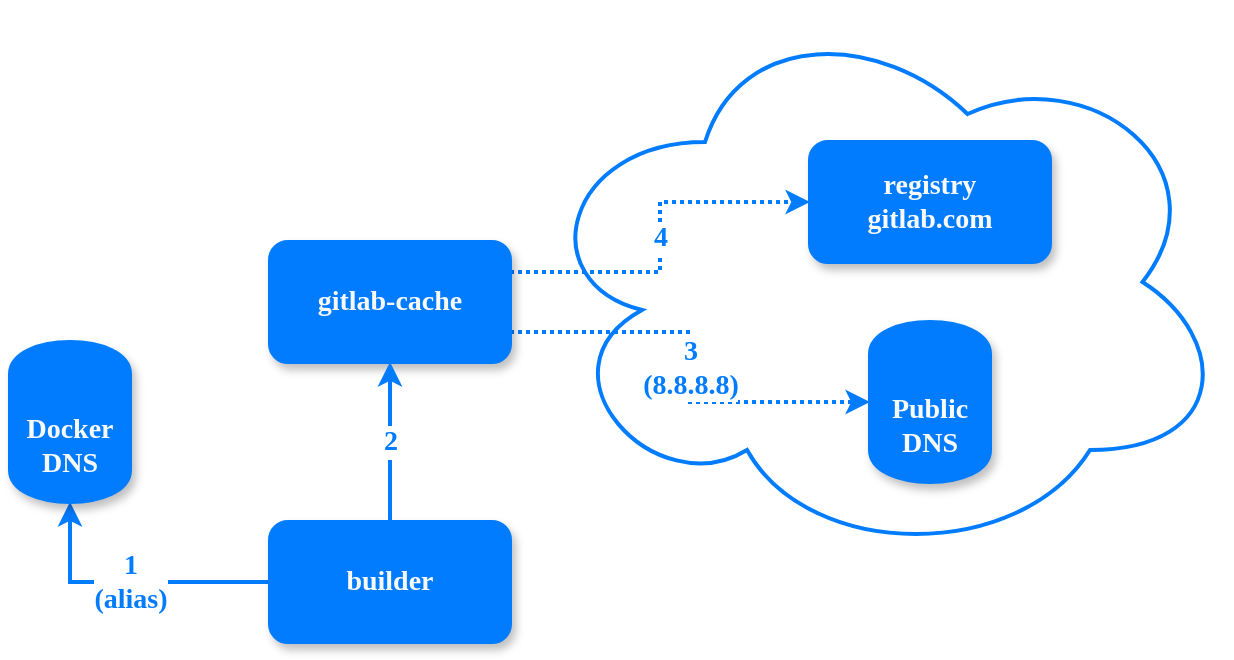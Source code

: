 <mxfile version="13.1.2" type="device"><diagram id="rpEmydOzAWB351f1w1YE" name="Page-1"><mxGraphModel dx="1422" dy="742" grid="1" gridSize="10" guides="1" tooltips="1" connect="1" arrows="1" fold="1" page="1" pageScale="1" pageWidth="850" pageHeight="1100" math="0" shadow="0" extFonts="Montserrat^https://fonts.googleapis.com/css?family=Montserrat"><root><mxCell id="0"/><mxCell id="1" parent="0"/><mxCell id="-kgfCBVjTEDyWlxKlW_h-1" value="" style="ellipse;shape=cloud;whiteSpace=wrap;html=1;rounded=1;shadow=0;strokeColor=#017CFF;fillColor=none;fontFamily=montserrat;fontColor=#017CFF;strokeWidth=2;" vertex="1" parent="1"><mxGeometry x="370" y="120" width="350" height="280" as="geometry"/></mxCell><mxCell id="TG_Y6wyqvb7XcM5WpTVp-5" value="4" style="edgeStyle=orthogonalEdgeStyle;rounded=0;orthogonalLoop=1;jettySize=auto;html=1;exitX=1;exitY=0.25;exitDx=0;exitDy=0;entryX=0;entryY=0.5;entryDx=0;entryDy=0;strokeColor=#017CFF;strokeWidth=2;fontSize=14;dashed=1;dashPattern=1 1;fontFamily=Montserrat;FType=w;fontStyle=1;fontColor=#017CFF;" parent="1" source="TG_Y6wyqvb7XcM5WpTVp-1" target="TG_Y6wyqvb7XcM5WpTVp-3" edge="1"><mxGeometry relative="1" as="geometry"><mxPoint x="550" y="270" as="targetPoint"/></mxGeometry></mxCell><mxCell id="TG_Y6wyqvb7XcM5WpTVp-9" value="&lt;div&gt;3&lt;/div&gt;&lt;div&gt;(8.8.8.8)&lt;/div&gt;" style="edgeStyle=orthogonalEdgeStyle;rounded=0;orthogonalLoop=1;jettySize=auto;html=1;exitX=1;exitY=0.75;exitDx=0;exitDy=0;entryX=0;entryY=0.5;entryDx=0;entryDy=0;strokeColor=#017CFF;strokeWidth=2;fontSize=14;dashed=1;dashPattern=1 1;fontFamily=Montserrat;FType=w;fontStyle=1;fontColor=#017CFF;" parent="1" source="TG_Y6wyqvb7XcM5WpTVp-1" target="TG_Y6wyqvb7XcM5WpTVp-7" edge="1"><mxGeometry relative="1" as="geometry"/></mxCell><mxCell id="TG_Y6wyqvb7XcM5WpTVp-1" value="gitlab-cache" style="rounded=1;whiteSpace=wrap;html=1;strokeColor=#017CFF;strokeWidth=2;fontSize=14;fontFamily=Montserrat;FType=w;fontStyle=1;fillColor=#017CFF;shadow=1;fontColor=#FAFAFA;" parent="1" vertex="1"><mxGeometry x="240" y="240" width="120" height="60" as="geometry"/></mxCell><mxCell id="TG_Y6wyqvb7XcM5WpTVp-4" value="2" style="edgeStyle=orthogonalEdgeStyle;rounded=0;orthogonalLoop=1;jettySize=auto;html=1;exitX=0.5;exitY=0;exitDx=0;exitDy=0;entryX=0.5;entryY=1;entryDx=0;entryDy=0;strokeColor=#017CFF;strokeWidth=2;fontSize=14;fontFamily=Montserrat;FType=w;fontStyle=1;fontColor=#017CFF;" parent="1" source="TG_Y6wyqvb7XcM5WpTVp-2" target="TG_Y6wyqvb7XcM5WpTVp-1" edge="1"><mxGeometry relative="1" as="geometry"/></mxCell><mxCell id="TG_Y6wyqvb7XcM5WpTVp-8" value="&lt;div&gt;1&lt;/div&gt;&lt;div&gt;(alias)&lt;/div&gt;" style="edgeStyle=orthogonalEdgeStyle;rounded=0;orthogonalLoop=1;jettySize=auto;html=1;exitX=0;exitY=0.5;exitDx=0;exitDy=0;entryX=0.5;entryY=1;entryDx=0;entryDy=0;strokeColor=#017CFF;strokeWidth=2;fontSize=14;fontFamily=Montserrat;FType=w;fontStyle=1;fontColor=#017CFF;" parent="1" source="TG_Y6wyqvb7XcM5WpTVp-2" target="TG_Y6wyqvb7XcM5WpTVp-6" edge="1"><mxGeometry relative="1" as="geometry"/></mxCell><mxCell id="TG_Y6wyqvb7XcM5WpTVp-2" value="builder" style="rounded=1;whiteSpace=wrap;html=1;strokeColor=#017CFF;strokeWidth=2;fontSize=14;fontFamily=Montserrat;FType=w;fontStyle=1;fillColor=#017CFF;shadow=1;fontColor=#FAFAFA;" parent="1" vertex="1"><mxGeometry x="240" y="380" width="120" height="60" as="geometry"/></mxCell><mxCell id="TG_Y6wyqvb7XcM5WpTVp-3" value="&lt;div&gt;registry&lt;/div&gt;&lt;div&gt;gitlab.com&lt;/div&gt;" style="rounded=1;whiteSpace=wrap;html=1;strokeColor=#017CFF;strokeWidth=2;fontSize=14;fontFamily=Montserrat;FType=w;fontStyle=1;fillColor=#017CFF;shadow=1;fontColor=#FAFAFA;" parent="1" vertex="1"><mxGeometry x="510" y="190" width="120" height="60" as="geometry"/></mxCell><mxCell id="TG_Y6wyqvb7XcM5WpTVp-6" value="Docker DNS" style="shape=cylinder;whiteSpace=wrap;html=1;boundedLbl=1;backgroundOutline=1;strokeColor=#017CFF;strokeWidth=2;fontSize=14;fontFamily=Montserrat;FType=w;fontStyle=1;fillColor=#017CFF;shadow=1;fontColor=#FAFAFA;" parent="1" vertex="1"><mxGeometry x="110" y="290" width="60" height="80" as="geometry"/></mxCell><mxCell id="TG_Y6wyqvb7XcM5WpTVp-7" value="Public DNS" style="shape=cylinder;whiteSpace=wrap;html=1;boundedLbl=1;backgroundOutline=1;strokeColor=#017CFF;strokeWidth=2;fontSize=14;fontFamily=Montserrat;FType=w;fontStyle=1;fillColor=#017CFF;shadow=1;fontColor=#FAFAFA;" parent="1" vertex="1"><mxGeometry x="540" y="280" width="60" height="80" as="geometry"/></mxCell></root></mxGraphModel></diagram></mxfile>